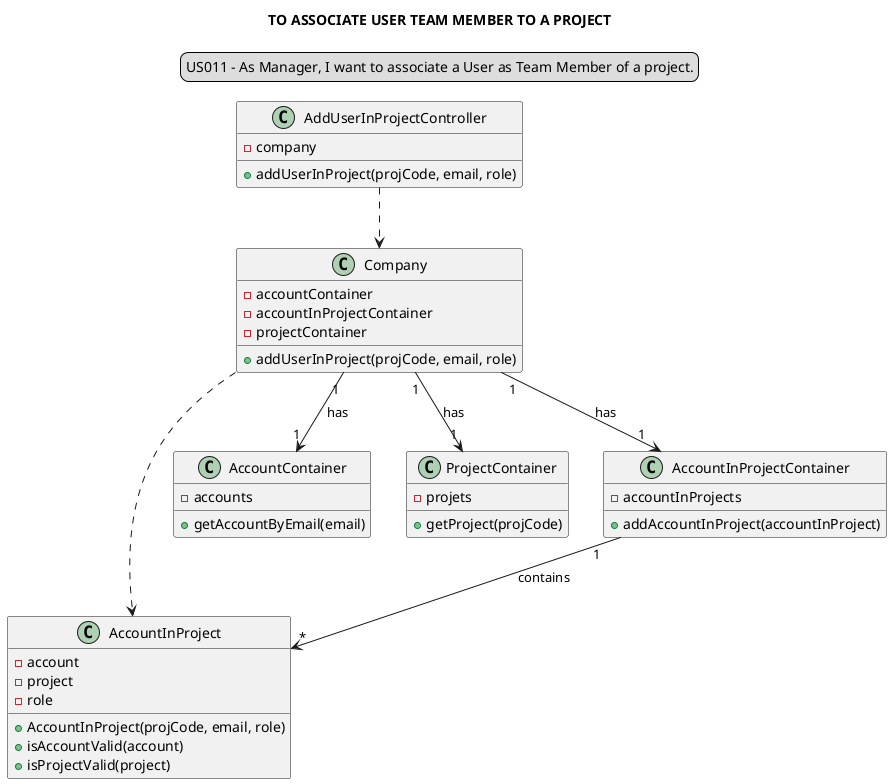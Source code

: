@startuml

skinparam sequenceMessageAlign center
title TO ASSOCIATE USER TEAM MEMBER TO A PROJECT
legend top
US011 - As Manager, I want to associate a User as Team Member of a project.
end legend

class AddUserInProjectController {
-company
+addUserInProject(projCode, email, role)
}

class Company {
-accountContainer
-accountInProjectContainer
-projectContainer
+addUserInProject(projCode, email, role)
}

class AccountInProject{
-account
-project
-role
+AccountInProject(projCode, email, role)
+isAccountValid(account)
+isProjectValid(project)
}

class AccountContainer {
-accounts
+getAccountByEmail(email)
}

class ProjectContainer{
-projets
+getProject(projCode)
}

class AccountInProjectContainer{
-accountInProjects
+addAccountInProject(accountInProject)

}


AddUserInProjectController ..> Company
Company "1"-->"1" AccountContainer: has
Company "1"-->"1" AccountInProjectContainer: has
Company "1"-->"1" ProjectContainer: has
AccountInProjectContainer "1"-->"*" AccountInProject: contains
Company ..> AccountInProject
@enduml